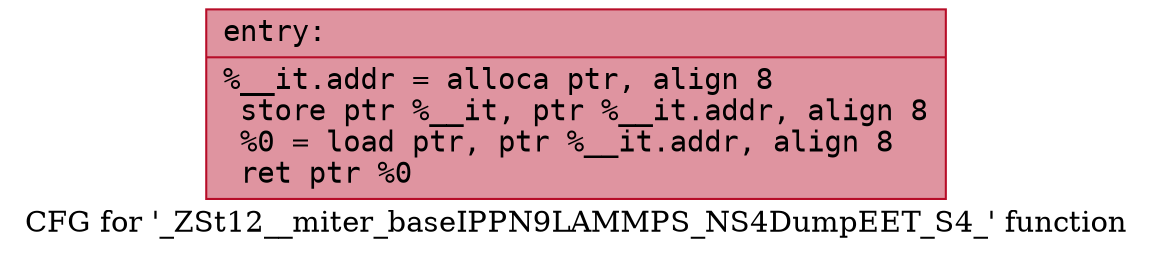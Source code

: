digraph "CFG for '_ZSt12__miter_baseIPPN9LAMMPS_NS4DumpEET_S4_' function" {
	label="CFG for '_ZSt12__miter_baseIPPN9LAMMPS_NS4DumpEET_S4_' function";

	Node0x559d9a3962c0 [shape=record,color="#b70d28ff", style=filled, fillcolor="#b70d2870" fontname="Courier",label="{entry:\l|  %__it.addr = alloca ptr, align 8\l  store ptr %__it, ptr %__it.addr, align 8\l  %0 = load ptr, ptr %__it.addr, align 8\l  ret ptr %0\l}"];
}
